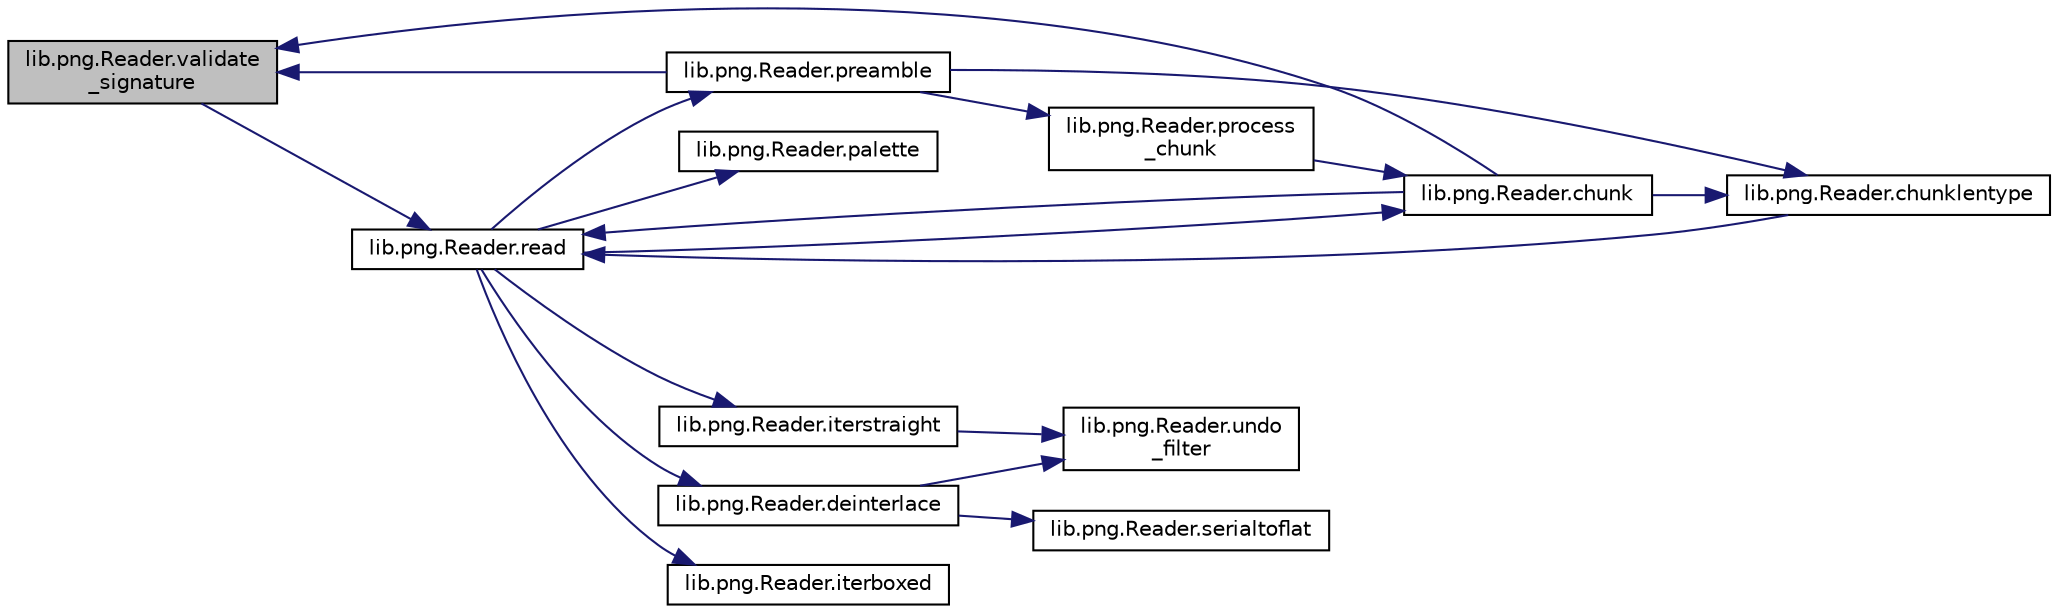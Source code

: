 digraph "lib.png.Reader.validate_signature"
{
  edge [fontname="Helvetica",fontsize="10",labelfontname="Helvetica",labelfontsize="10"];
  node [fontname="Helvetica",fontsize="10",shape=record];
  rankdir="LR";
  Node190 [label="lib.png.Reader.validate\l_signature",height=0.2,width=0.4,color="black", fillcolor="grey75", style="filled", fontcolor="black"];
  Node190 -> Node191 [color="midnightblue",fontsize="10",style="solid"];
  Node191 [label="lib.png.Reader.read",height=0.2,width=0.4,color="black", fillcolor="white", style="filled",URL="$classlib_1_1png_1_1_reader.html#abee96e12fc05a9024ebf916b1b90ac44"];
  Node191 -> Node192 [color="midnightblue",fontsize="10",style="solid"];
  Node192 [label="lib.png.Reader.chunk",height=0.2,width=0.4,color="black", fillcolor="white", style="filled",URL="$classlib_1_1png_1_1_reader.html#ab9802ec7e407d1ea9e5f69b9a0af1ed0"];
  Node192 -> Node190 [color="midnightblue",fontsize="10",style="solid"];
  Node192 -> Node193 [color="midnightblue",fontsize="10",style="solid"];
  Node193 [label="lib.png.Reader.chunklentype",height=0.2,width=0.4,color="black", fillcolor="white", style="filled",URL="$classlib_1_1png_1_1_reader.html#a6cf6dd680cba262114a176e79bfc8637"];
  Node193 -> Node191 [color="midnightblue",fontsize="10",style="solid"];
  Node192 -> Node191 [color="midnightblue",fontsize="10",style="solid"];
  Node191 -> Node194 [color="midnightblue",fontsize="10",style="solid"];
  Node194 [label="lib.png.Reader.preamble",height=0.2,width=0.4,color="black", fillcolor="white", style="filled",URL="$classlib_1_1png_1_1_reader.html#a9633656b8407495c98265f78ef92ad10"];
  Node194 -> Node190 [color="midnightblue",fontsize="10",style="solid"];
  Node194 -> Node193 [color="midnightblue",fontsize="10",style="solid"];
  Node194 -> Node195 [color="midnightblue",fontsize="10",style="solid"];
  Node195 [label="lib.png.Reader.process\l_chunk",height=0.2,width=0.4,color="black", fillcolor="white", style="filled",URL="$classlib_1_1png_1_1_reader.html#a26bf1df6ac7fca542b8dc0d035009ce8"];
  Node195 -> Node192 [color="midnightblue",fontsize="10",style="solid"];
  Node191 -> Node196 [color="midnightblue",fontsize="10",style="solid"];
  Node196 [label="lib.png.Reader.deinterlace",height=0.2,width=0.4,color="black", fillcolor="white", style="filled",URL="$classlib_1_1png_1_1_reader.html#a19ec9a186e3fdf3a57601b3450ee0f5e"];
  Node196 -> Node197 [color="midnightblue",fontsize="10",style="solid"];
  Node197 [label="lib.png.Reader.undo\l_filter",height=0.2,width=0.4,color="black", fillcolor="white", style="filled",URL="$classlib_1_1png_1_1_reader.html#af232a3eecd4d1644beba2d144feb76c7"];
  Node196 -> Node198 [color="midnightblue",fontsize="10",style="solid"];
  Node198 [label="lib.png.Reader.serialtoflat",height=0.2,width=0.4,color="black", fillcolor="white", style="filled",URL="$classlib_1_1png_1_1_reader.html#a95f04a6a71588837a20247ce4a34423f"];
  Node191 -> Node199 [color="midnightblue",fontsize="10",style="solid"];
  Node199 [label="lib.png.Reader.iterboxed",height=0.2,width=0.4,color="black", fillcolor="white", style="filled",URL="$classlib_1_1png_1_1_reader.html#a5e9f2064e8d50af178d6e8d5aea74b47"];
  Node191 -> Node200 [color="midnightblue",fontsize="10",style="solid"];
  Node200 [label="lib.png.Reader.iterstraight",height=0.2,width=0.4,color="black", fillcolor="white", style="filled",URL="$classlib_1_1png_1_1_reader.html#a46a25b00de431ed820a6624870aaff90"];
  Node200 -> Node197 [color="midnightblue",fontsize="10",style="solid"];
  Node191 -> Node201 [color="midnightblue",fontsize="10",style="solid"];
  Node201 [label="lib.png.Reader.palette",height=0.2,width=0.4,color="black", fillcolor="white", style="filled",URL="$classlib_1_1png_1_1_reader.html#a68fbc2d1cdf23f0844ab0b40fe4f0803"];
}
